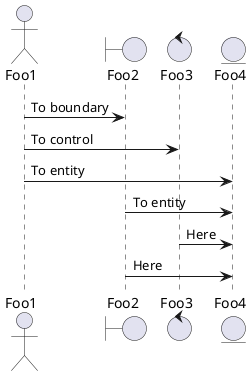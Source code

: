 
@startuml
    actor Foo1
    boundary Foo2
    control Foo3
    entity Foo4

    Foo1 -> Foo2 : To boundary
    Foo1 -> Foo3 : To control
    Foo1 -> Foo4 : To entity

    Foo2 -> Foo4 : To entity

    Foo3 -> Foo4 : Here

    Foo2 -> Foo4 : Here

@enduml